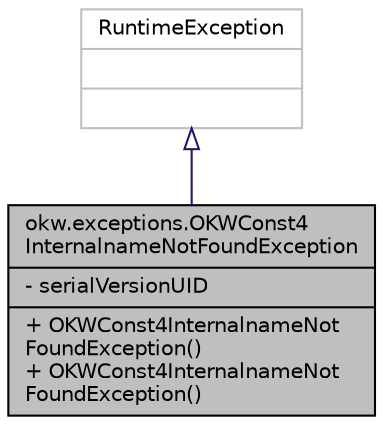 digraph "okw.exceptions.OKWConst4InternalnameNotFoundException"
{
 // INTERACTIVE_SVG=YES
 // LATEX_PDF_SIZE
  edge [fontname="Helvetica",fontsize="10",labelfontname="Helvetica",labelfontsize="10"];
  node [fontname="Helvetica",fontsize="10",shape=record];
  Node1 [label="{okw.exceptions.OKWConst4\lInternalnameNotFoundException\n|- serialVersionUID\l|+ OKWConst4InternalnameNot\lFoundException()\l+ OKWConst4InternalnameNot\lFoundException()\l}",height=0.2,width=0.4,color="black", fillcolor="grey75", style="filled", fontcolor="black",tooltip="OKW.OKWConst4InternalnameNotFoundException wird ausgelöst, wenn zu einer Konstanten,..."];
  Node2 -> Node1 [dir="back",color="midnightblue",fontsize="10",style="solid",arrowtail="onormal",fontname="Helvetica"];
  Node2 [label="{RuntimeException\n||}",height=0.2,width=0.4,color="grey75", fillcolor="white", style="filled",tooltip=" "];
}
